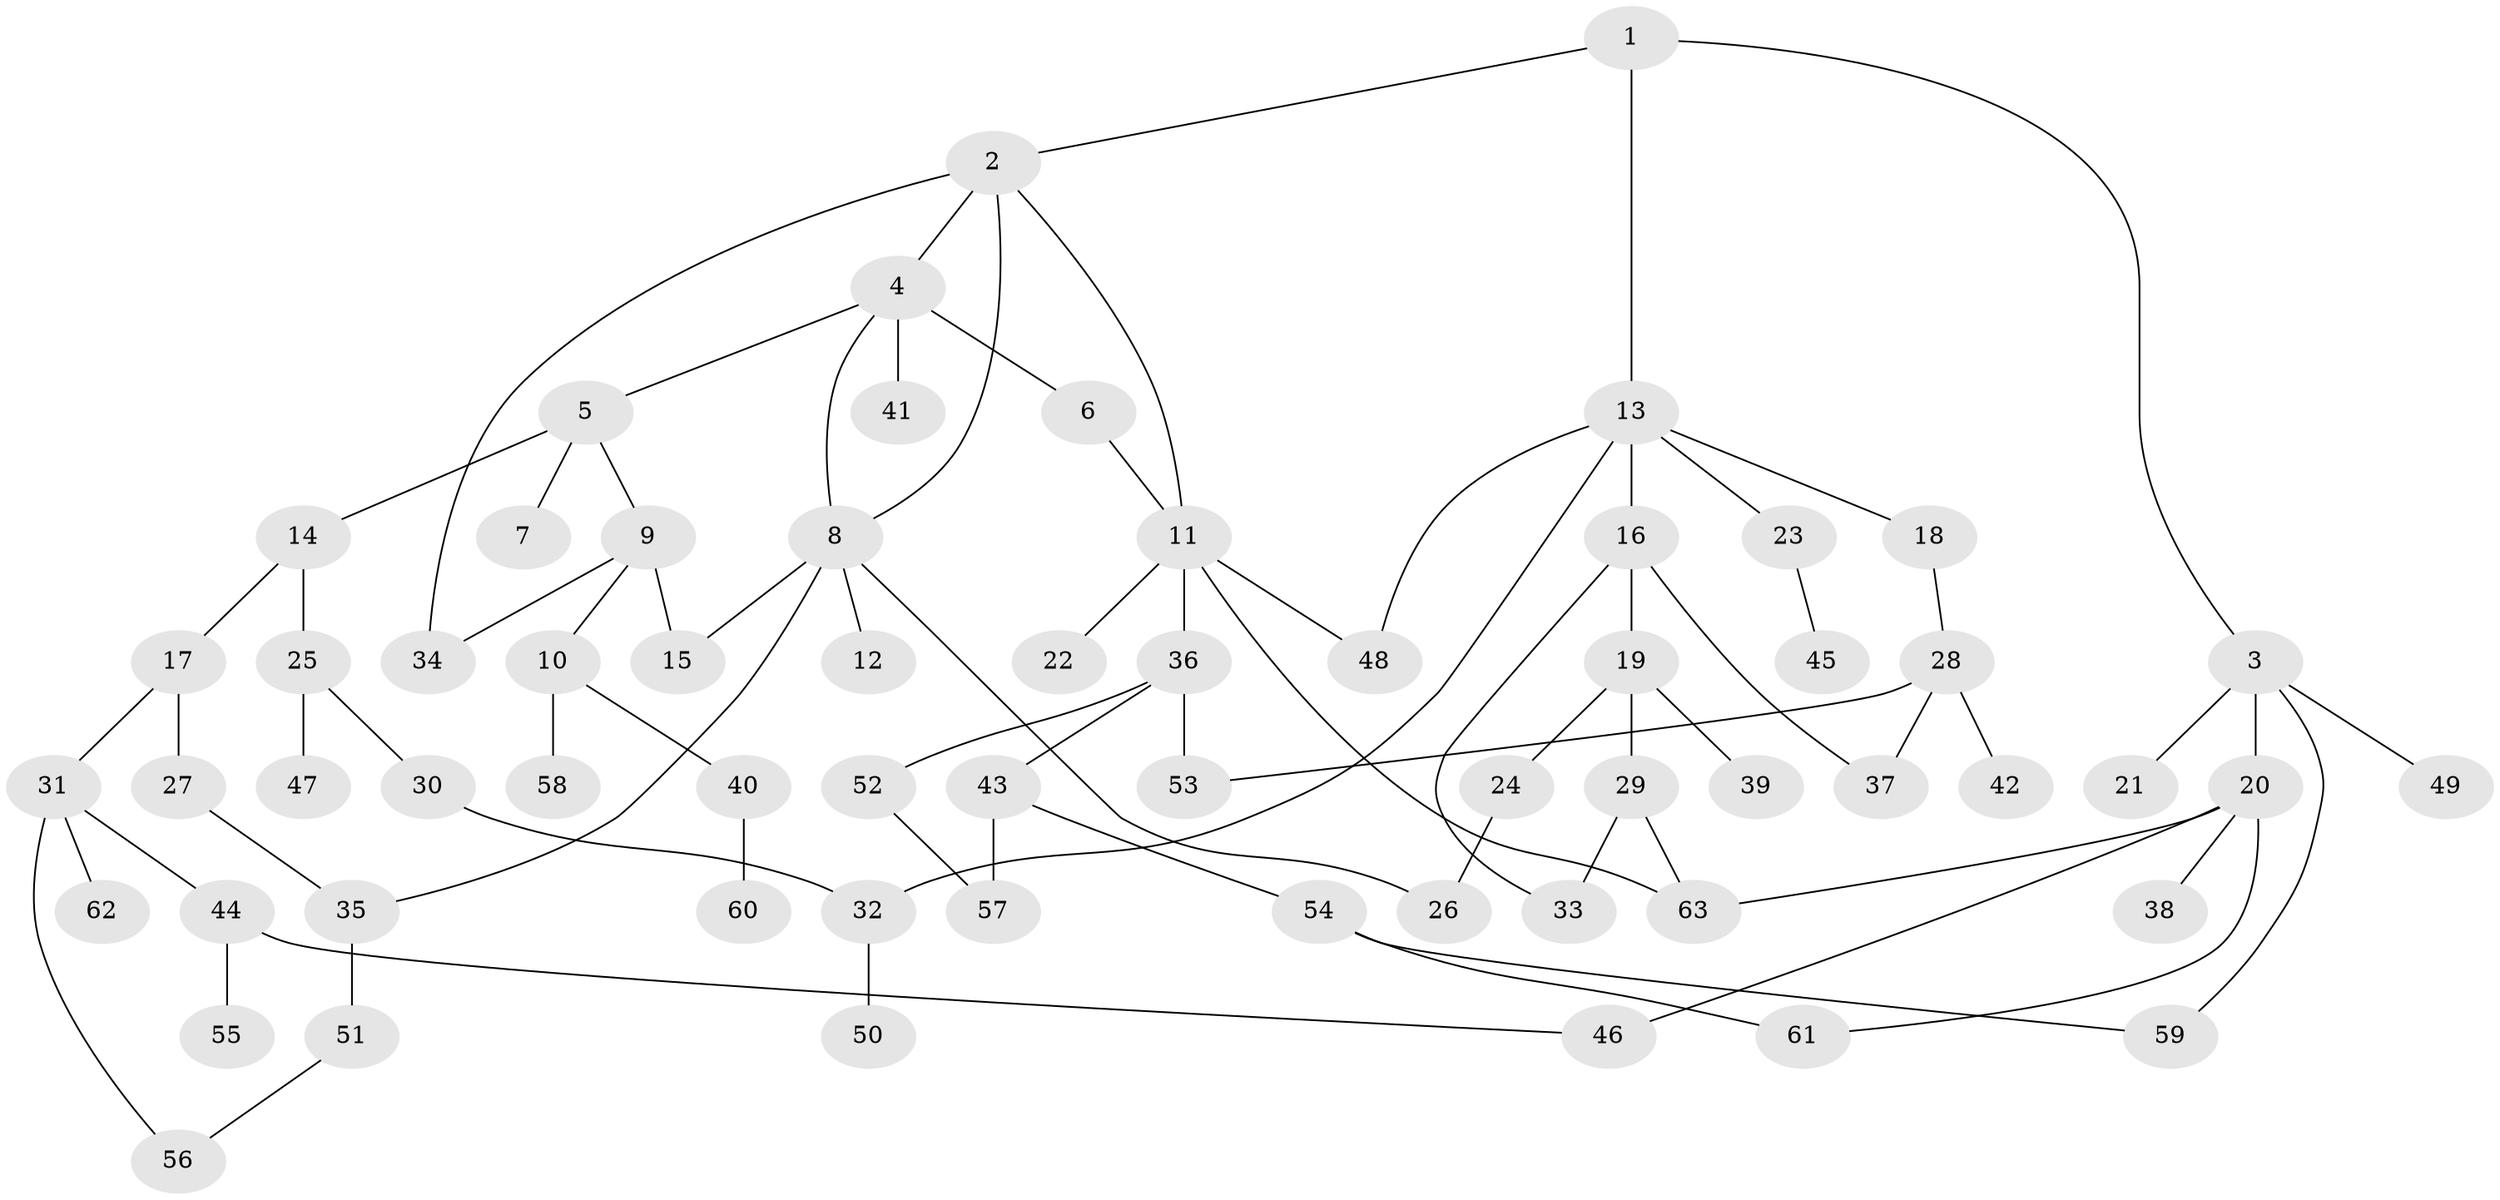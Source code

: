 // Generated by graph-tools (version 1.1) at 2025/13/03/09/25 04:13:21]
// undirected, 63 vertices, 80 edges
graph export_dot {
graph [start="1"]
  node [color=gray90,style=filled];
  1;
  2;
  3;
  4;
  5;
  6;
  7;
  8;
  9;
  10;
  11;
  12;
  13;
  14;
  15;
  16;
  17;
  18;
  19;
  20;
  21;
  22;
  23;
  24;
  25;
  26;
  27;
  28;
  29;
  30;
  31;
  32;
  33;
  34;
  35;
  36;
  37;
  38;
  39;
  40;
  41;
  42;
  43;
  44;
  45;
  46;
  47;
  48;
  49;
  50;
  51;
  52;
  53;
  54;
  55;
  56;
  57;
  58;
  59;
  60;
  61;
  62;
  63;
  1 -- 2;
  1 -- 3;
  1 -- 13;
  2 -- 4;
  2 -- 34;
  2 -- 11;
  2 -- 8;
  3 -- 20;
  3 -- 21;
  3 -- 49;
  3 -- 59;
  4 -- 5;
  4 -- 6;
  4 -- 8;
  4 -- 41;
  5 -- 7;
  5 -- 9;
  5 -- 14;
  6 -- 11;
  8 -- 12;
  8 -- 15;
  8 -- 26;
  8 -- 35;
  9 -- 10;
  9 -- 34;
  9 -- 15;
  10 -- 40;
  10 -- 58;
  11 -- 22;
  11 -- 36;
  11 -- 63;
  11 -- 48;
  13 -- 16;
  13 -- 18;
  13 -- 23;
  13 -- 32;
  13 -- 48;
  14 -- 17;
  14 -- 25;
  16 -- 19;
  16 -- 37;
  16 -- 33;
  17 -- 27;
  17 -- 31;
  18 -- 28;
  19 -- 24;
  19 -- 29;
  19 -- 39;
  20 -- 38;
  20 -- 61;
  20 -- 46;
  20 -- 63;
  23 -- 45;
  24 -- 26;
  25 -- 30;
  25 -- 47;
  27 -- 35;
  28 -- 42;
  28 -- 37;
  28 -- 53;
  29 -- 33;
  29 -- 63;
  30 -- 32;
  31 -- 44;
  31 -- 56;
  31 -- 62;
  32 -- 50;
  35 -- 51;
  36 -- 43;
  36 -- 52;
  36 -- 53;
  40 -- 60;
  43 -- 54;
  43 -- 57;
  44 -- 46;
  44 -- 55;
  51 -- 56;
  52 -- 57;
  54 -- 61;
  54 -- 59;
}
